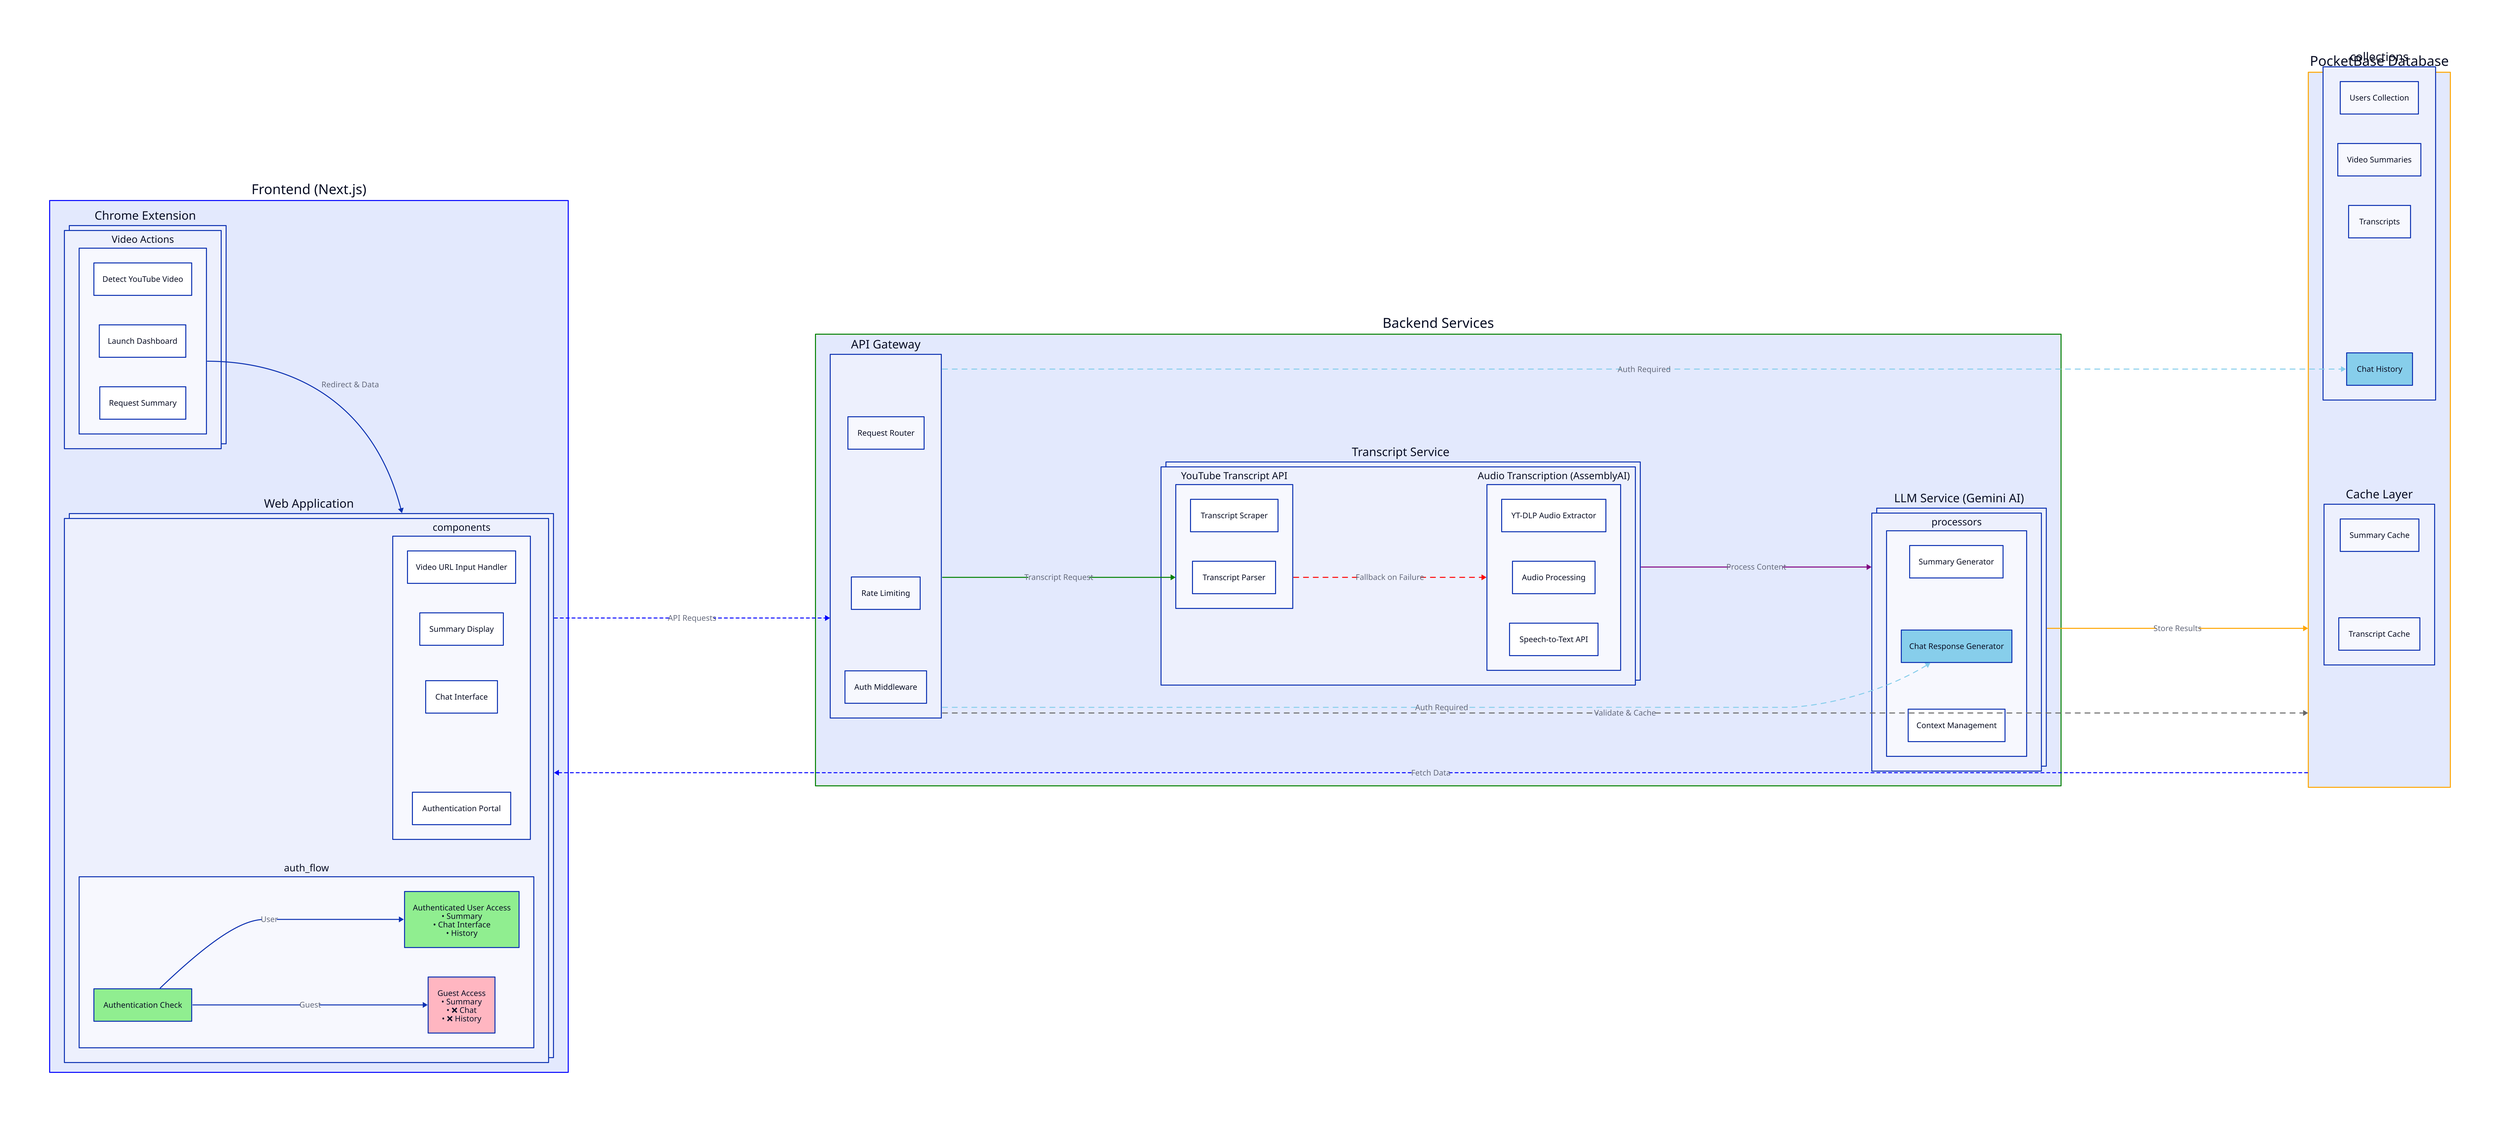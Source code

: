 # TubeTalk Video Summarizer Architecture
direction: right

# Frontend Components
frontend: {
  label: "Frontend (Next.js)"
  style: {
    stroke: blue
  }

  extension: {
    label: "Chrome Extension"
    style.multiple: true

    actions: {
      label: "Video Actions"
      video_detection: "Detect YouTube Video"
      launch_dashboard: "Launch Dashboard"
      request_summary: "Request Summary"
    }
  }

  web_app: {
    label: "Web Application"
    style.multiple: true

    components: {
      input_handler: "Video URL Input Handler"
      summary_view: "Summary Display"
      chat_interface: "Chat Interface"
      auth_portal: "Authentication Portal"
    }

    auth_flow: {
      auth_check: "Authentication Check" {
        style.fill: lightgreen
      }
      user_access: "Full Access" {
        label: "Authenticated User Access\n• Summary\n• Chat Interface\n• History"
        style.fill: "#90EE90"
      }
      guest_access: "Limited Access" {
        label: "Guest Access\n• Summary\n• ❌ Chat\n• ❌ History"
        style.fill: "#FFB6C1"
      }

      auth_check -> user_access: "User"
      auth_check -> guest_access: "Guest"
    }
  }
}

# Backend Services
backend: {
  label: "Backend Services"
  style: {
    stroke: green
  }

  api_gateway: {
    label: "API Gateway"
    request_handler: "Request Router"
    rate_limiter: "Rate Limiting"
    auth_middleware: "Auth Middleware"
  }

  transcript_service: {
    label: "Transcript Service"
    style.multiple: true

    primary: {
      label: "YouTube Transcript API"
      scraper: "Transcript Scraper"
      parser: "Transcript Parser"
    }

    fallback: {
      label: "Audio Transcription (AssemblyAI)"
      audio_extractor: "YT-DLP Audio Extractor"
      audio_processor: "Audio Processing"
      speech_to_text: "Speech-to-Text API"
    }
  }

  llm_service: {
    label: "LLM Service (Gemini AI)"
    style.multiple: true

    processors: {
      summarizer: "Summary Generator"
      chat_handler: "Chat Response Generator" {
        style.fill: "#87CEEB"
      }
      context_manager: "Context Management"
    }
  }
}

# Database Layer
database: {
  label: "PocketBase Database"
  style: {
    stroke: orange
  }

  collections: {
    users: "Users Collection"
    summaries: "Video Summaries"
    transcripts: "Transcripts"
    chat_history: "Chat History" {
      style.fill: "#87CEEB"
    }
  }

  cache: {
    label: "Cache Layer"
    summary_cache: "Summary Cache"
    transcript_cache: "Transcript Cache"
  }
}

# Core Relationships
frontend.extension.actions -> frontend.web_app: "Redirect & Data"
frontend.web_app -> backend.api_gateway: "API Requests" {
  style: {
    stroke: blue
    stroke-dash: 3
  }
}

backend.api_gateway -> backend.transcript_service.primary: "Transcript Request" {
  style: {
    stroke: green
  }
}

backend.transcript_service.primary -> backend.transcript_service.fallback: "Fallback on Failure" {
  style: {
    stroke: red
    stroke-dash: 5
  }
}

backend.transcript_service -> backend.llm_service: "Process Content" {
  style: {
    stroke: purple
  }
}

backend.llm_service -> database: "Store Results" {
  style: {
    stroke: orange
  }
}

database -> frontend.web_app: "Fetch Data" {
  style: {
    stroke: blue
    stroke-dash: 3
  }
}

# Access Control Flows
backend.api_gateway -> backend.llm_service.processors.chat_handler: "Auth Required" {
  style: {
    stroke: "#87CEEB"
    stroke-dash: 5
  }
}

backend.api_gateway -> database.collections.chat_history: "Auth Required" {
  style: {
    stroke: "#87CEEB"
    stroke-dash: 5
  }
}

# Error Handling & Validation Flows
backend.api_gateway -> database: "Validate & Cache" {
  style: {
    stroke: "#666"
    stroke-dash: 5
  }
}

